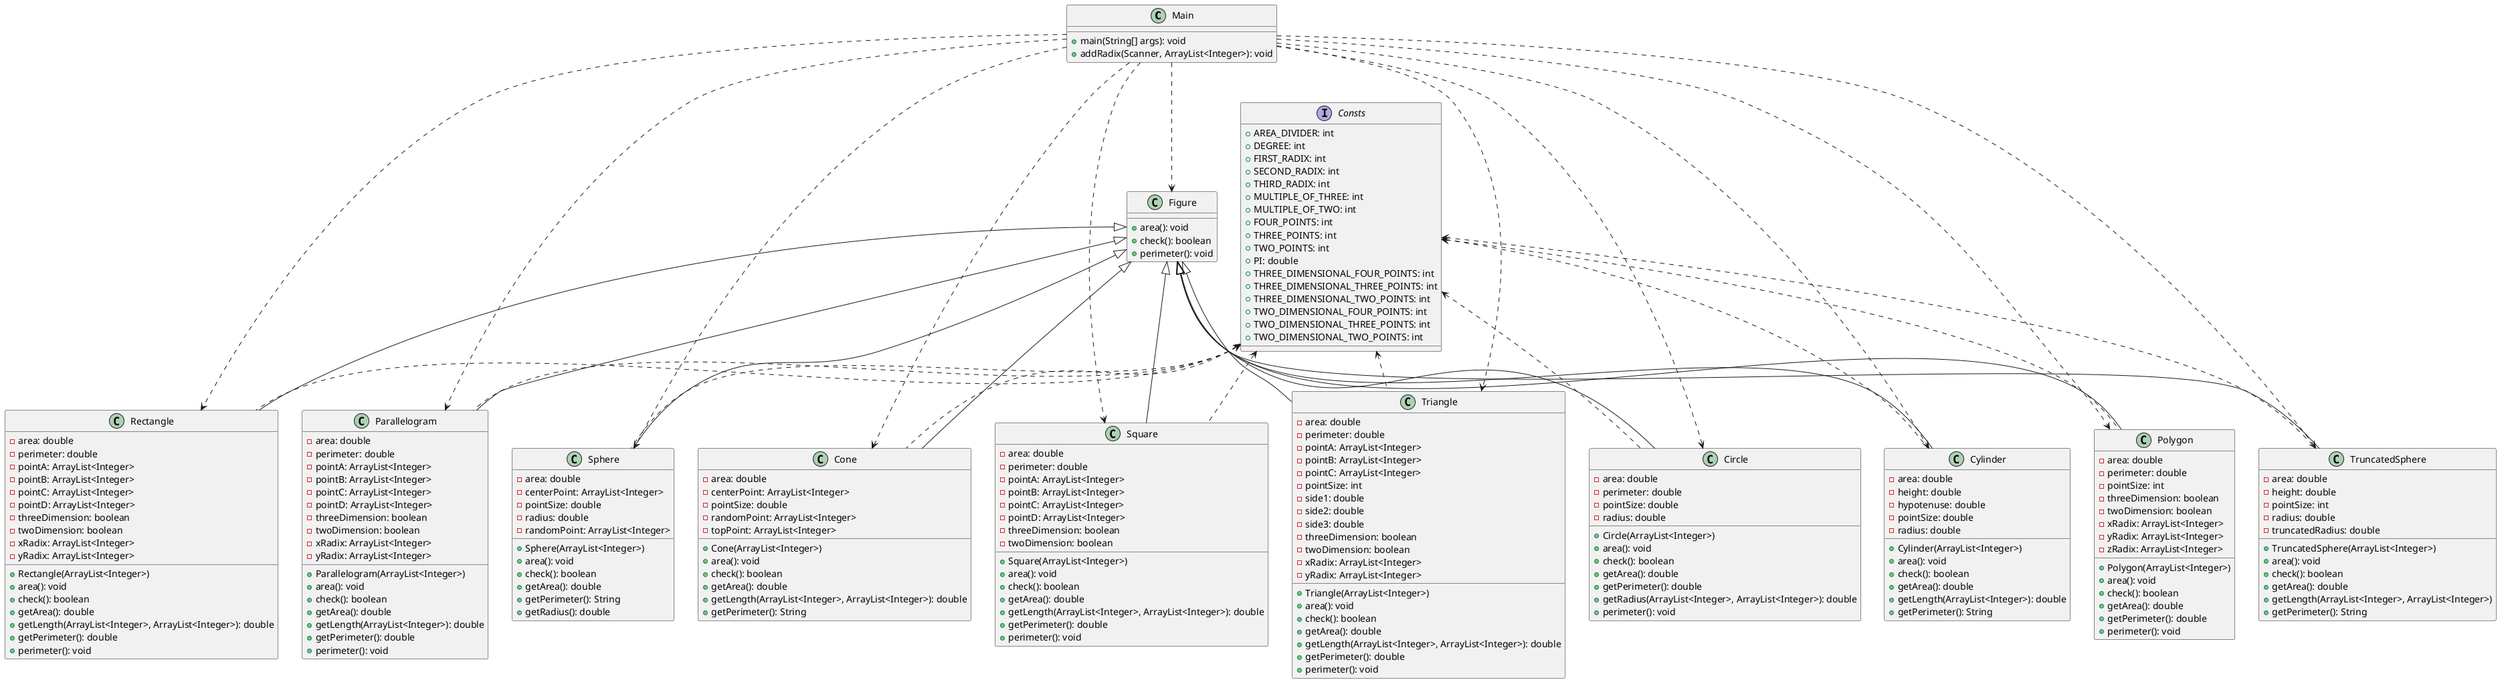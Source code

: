 @startuml

class Main {
    + main(String[] args): void
    + addRadix(Scanner, ArrayList<Integer>): void
}

class Figure {
    + area(): void
    + check(): boolean
    + perimeter(): void
}

class Circle {
    - area: double
    - perimeter: double
    - pointSize: double
    - radius: double

    + Circle(ArrayList<Integer>)
    + area(): void
    + check(): boolean
    + getArea(): double
    + getPerimeter(): double
    + getRadius(ArrayList<Integer>, ArrayList<Integer>): double
    + perimeter(): void
}

class Cone {
    - area: double
    - centerPoint: ArrayList<Integer>
    - pointSize: double
    - randomPoint: ArrayList<Integer>
    - topPoint: ArrayList<Integer>

    + Cone(ArrayList<Integer>)
    + area(): void
    + check(): boolean
    + getArea(): double
    + getLength(ArrayList<Integer>, ArrayList<Integer>): double
    + getPerimeter(): String
}

class Cylinder {
    - area: double
    - height: double
    - hypotenuse: double
    - pointSize: double
    - radius: double

    + Cylinder(ArrayList<Integer>)
    + area(): void
    + check(): boolean
    + getArea(): double
    + getLength(ArrayList<Integer>): double
    + getPerimeter(): String
}

class Parallelogram {
    - area: double
    - perimeter: double
    - pointA: ArrayList<Integer>
    - pointB: ArrayList<Integer>
    - pointC: ArrayList<Integer>
    - pointD: ArrayList<Integer>
    - threeDimension: boolean
    - twoDimension: boolean
    - xRadix: ArrayList<Integer>
    - yRadix: ArrayList<Integer>

    + Parallelogram(ArrayList<Integer>)
    + area(): void
    + check(): boolean
    + getArea(): double
    + getLength(ArrayList<Integer>): double
    + getPerimeter(): double
    + perimeter(): void
}

class Polygon {
    - area: double
    - perimeter: double
    - pointSize: int
    - threeDimension: boolean
    - twoDimension: boolean
    - xRadix: ArrayList<Integer>
    - yRadix: ArrayList<Integer>
    - zRadix: ArrayList<Integer>

    + Polygon(ArrayList<Integer>)
    + area(): void
    + check(): boolean
    + getArea(): double
    + getPerimeter(): double
    + perimeter(): void
}

class Rectangle {
    - area: double
    - perimeter: double
    - pointA: ArrayList<Integer>
    - pointB: ArrayList<Integer>
    - pointC: ArrayList<Integer>
    - pointD: ArrayList<Integer>
    - threeDimension: boolean
    - twoDimension: boolean
    - xRadix: ArrayList<Integer>
    - yRadix: ArrayList<Integer>

    + Rectangle(ArrayList<Integer>)
    + area(): void
    + check(): boolean
    + getArea(): double
    + getLength(ArrayList<Integer>, ArrayList<Integer>): double
    + getPerimeter(): double
    + perimeter(): void
}

class Sphere {
    - area: double
    - centerPoint: ArrayList<Integer>
    - pointSize: double
    - radius: double
    - randomPoint: ArrayList<Integer>

    + Sphere(ArrayList<Integer>)
    + area(): void
    + check(): boolean
    + getArea(): double
    + getPerimeter(): String
    + getRadius(): double
}

class Square {
    - area: double
    - perimeter: double
    - pointA: ArrayList<Integer>
    - pointB: ArrayList<Integer>
    - pointC: ArrayList<Integer>
    - pointD: ArrayList<Integer>
    - threeDimension: boolean
    - twoDimension: boolean

    + Square(ArrayList<Integer>)
    + area(): void
    + check(): boolean
    + getArea(): double
    + getLength(ArrayList<Integer>, ArrayList<Integer>): double
    + getPerimeter(): double
    + perimeter(): void
}

class Triangle {
    - area: double
    - perimeter: double
    - pointA: ArrayList<Integer>
    - pointB: ArrayList<Integer>
    - pointC: ArrayList<Integer>
    - pointSize: int
    - side1: double
    - side2: double
    - side3: double
    - threeDimension: boolean
    - twoDimension: boolean
    - xRadix: ArrayList<Integer>
    - yRadix: ArrayList<Integer>

    + Triangle(ArrayList<Integer>)
    + area(): void
    + check(): boolean
    + getArea(): double
    + getLength(ArrayList<Integer>, ArrayList<Integer>): double
    + getPerimeter(): double
    + perimeter(): void
}

class TruncatedSphere {
    - area: double
    - height: double
    - pointSize: int
    - radius: double
    - truncatedRadius: double

    + TruncatedSphere(ArrayList<Integer>)
    + area(): void
    + check(): boolean
    + getArea(): double
    + getLength(ArrayList<Integer>, ArrayList<Integer>)
    + getPerimeter(): String
}

interface Consts {
    + AREA_DIVIDER: int
    + DEGREE: int
    + FIRST_RADIX: int
    + SECOND_RADIX: int
    + THIRD_RADIX: int
    + MULTIPLE_OF_THREE: int
    + MULTIPLE_OF_TWO: int
    + FOUR_POINTS: int
    + THREE_POINTS: int
    + TWO_POINTS: int
    + PI: double
    + THREE_DIMENSIONAL_FOUR_POINTS: int
    + THREE_DIMENSIONAL_THREE_POINTS: int
    + THREE_DIMENSIONAL_TWO_POINTS: int
    + TWO_DIMENSIONAL_FOUR_POINTS: int
    + TWO_DIMENSIONAL_THREE_POINTS: int
    + TWO_DIMENSIONAL_TWO_POINTS: int
}

Figure <|-- Circle
Figure <|-- Cone
Figure <|-- Cylinder
Figure <|-- Parallelogram
Figure <|-- Polygon
Figure <|-- Rectangle
Figure <|-- Sphere
Figure <|-- Square
Figure <|-- Triangle
Figure <|-- TruncatedSphere

Main ..> Figure
Main ..> Circle
Main ..> Cone
Main ..> Cylinder
Main ..> Parallelogram
Main ..> Polygon
Main ..> Rectangle
Main ..> Sphere
Main ..> Square
Main ..> Triangle
Main ..> TruncatedSphere

Consts <.. Circle
Consts <.. Cone
Consts <.. Cylinder
Consts <.. Parallelogram
Consts <.. Polygon
Consts <.. Rectangle
Consts <.. Sphere
Consts <.. Square
Consts <.. Triangle
Consts <.. TruncatedSphere

@enduml